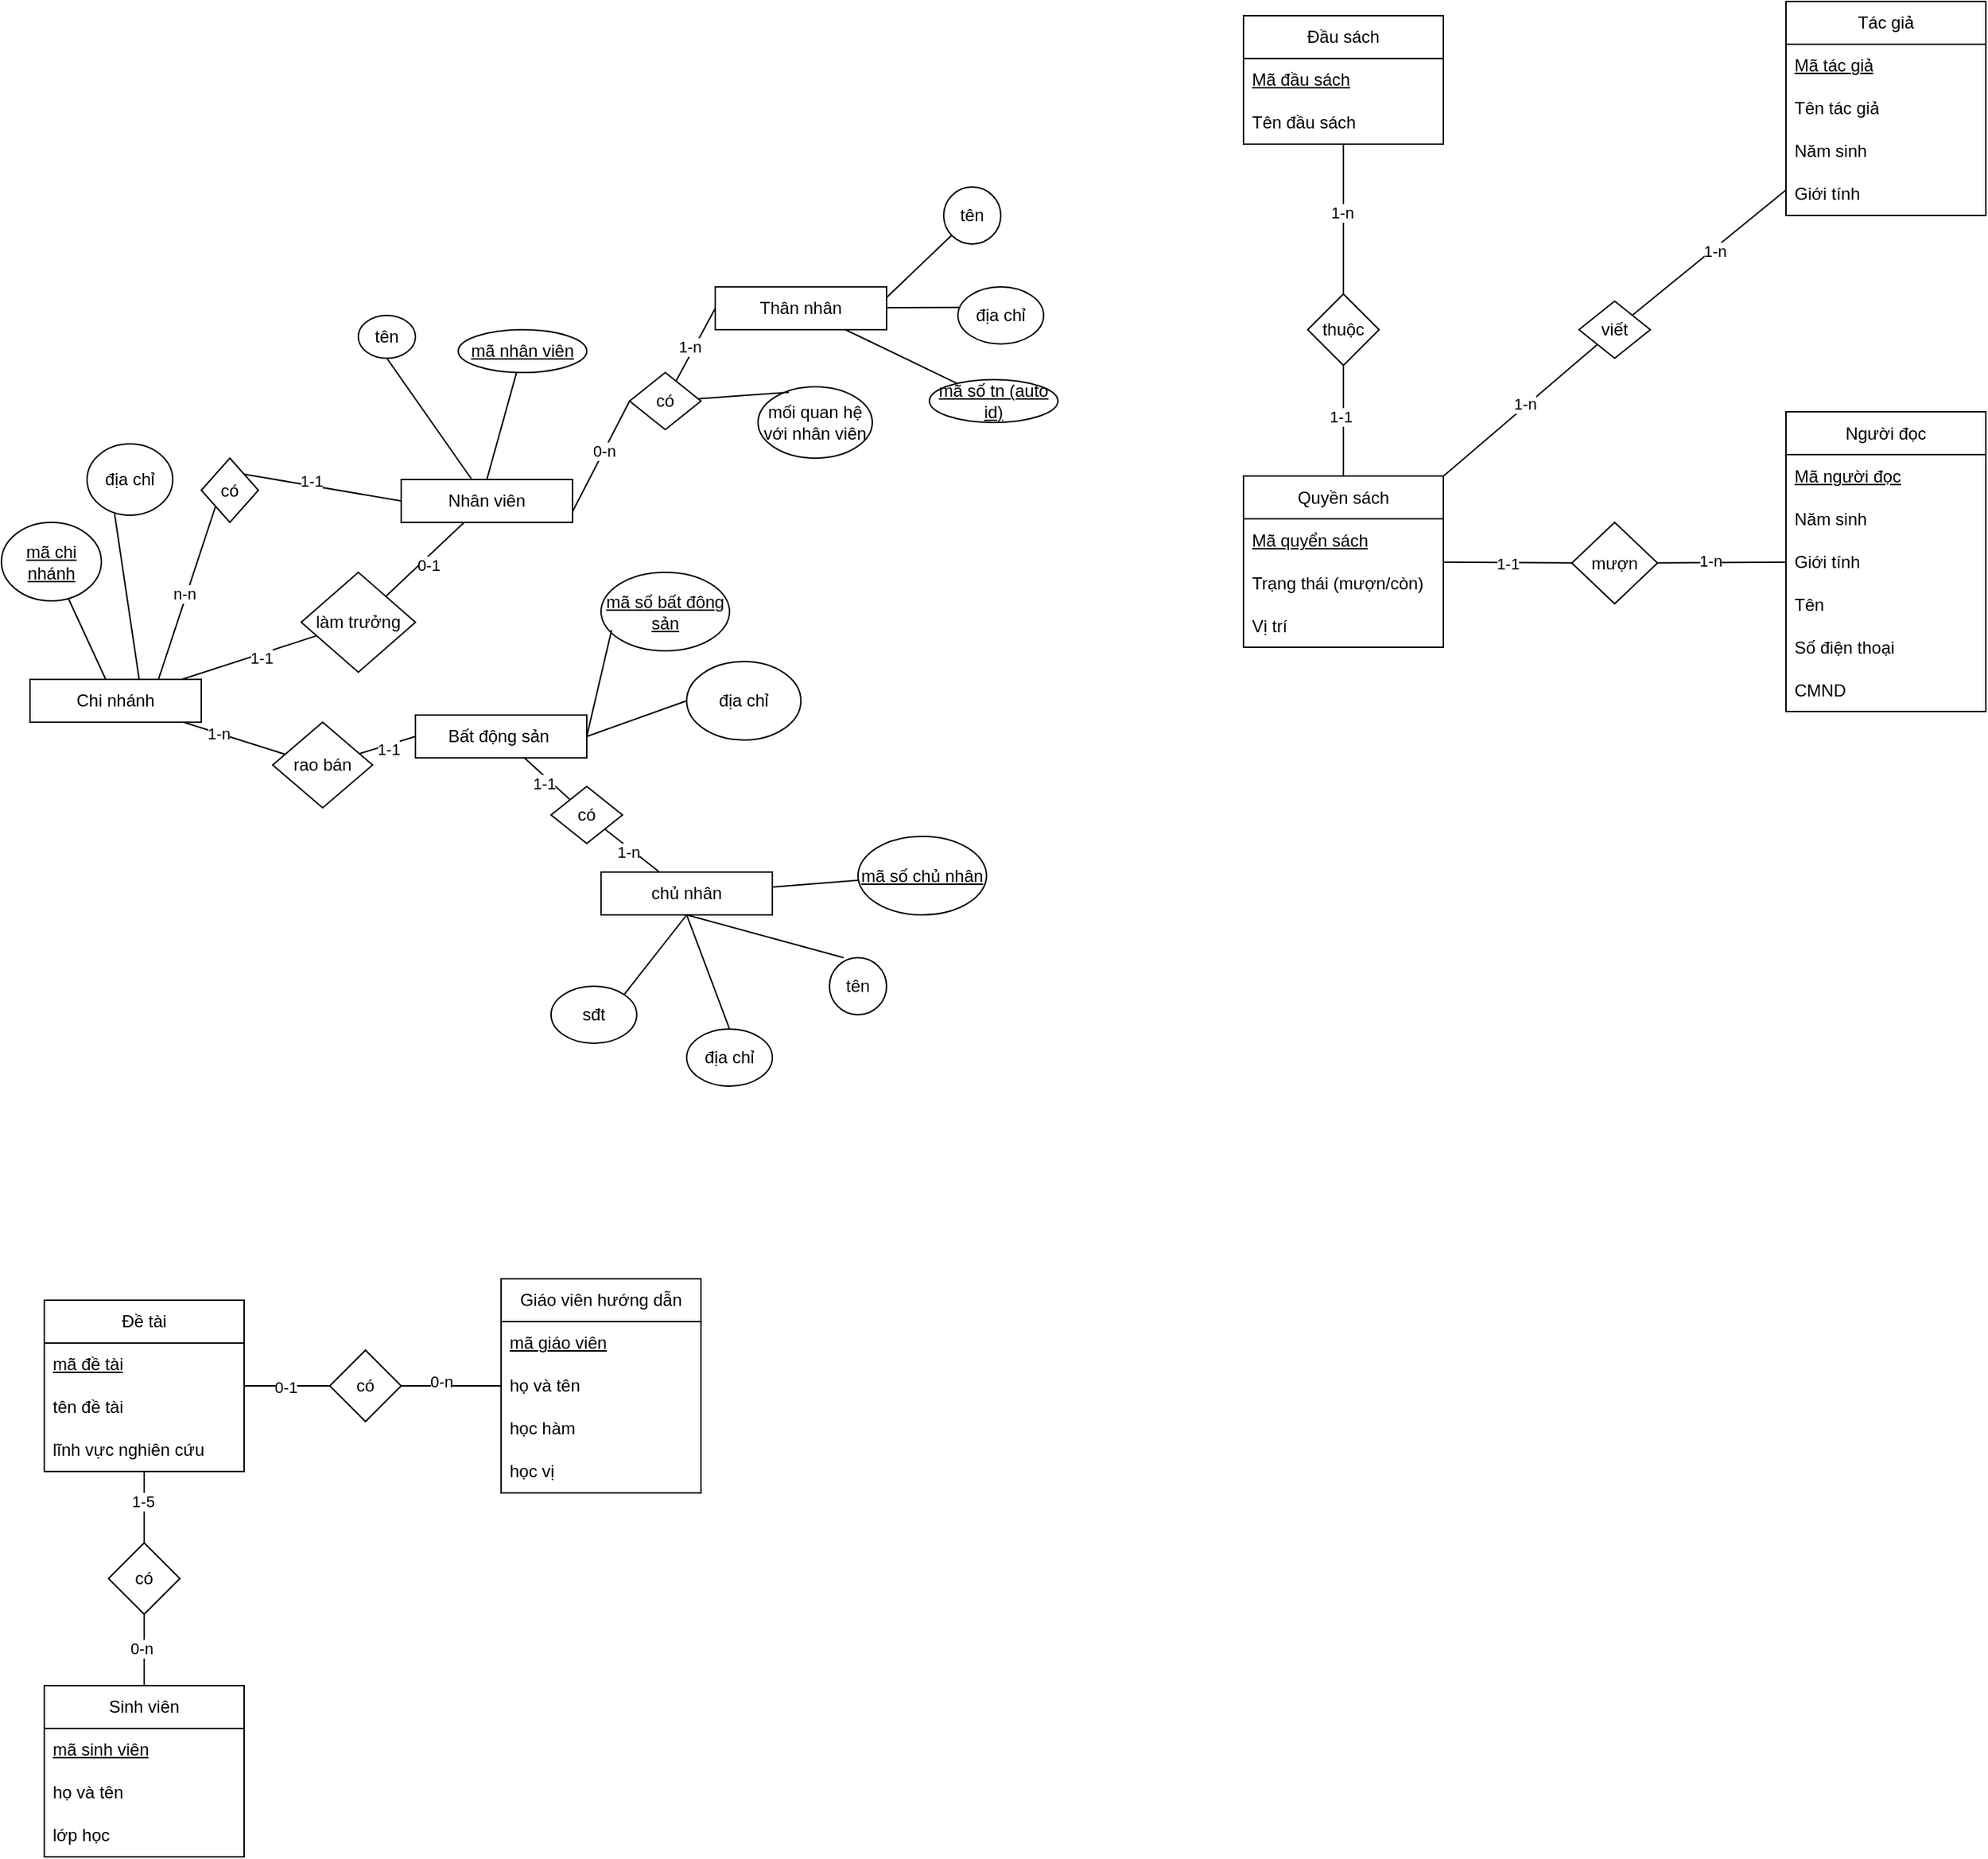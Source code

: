 <mxfile version="26.0.4">
  <diagram name="Page-1" id="yaJmCxUXA4rCr9JQ8foh">
    <mxGraphModel dx="2453" dy="1473" grid="1" gridSize="10" guides="1" tooltips="1" connect="1" arrows="1" fold="1" page="0" pageScale="1" pageWidth="850" pageHeight="1100" math="0" shadow="0">
      <root>
        <mxCell id="0" />
        <mxCell id="1" parent="0" />
        <mxCell id="kn9OcYIsBigCMdOipjAs-10" value="Chi nhánh" style="rounded=0;whiteSpace=wrap;html=1;" parent="1" vertex="1">
          <mxGeometry x="30" y="505" width="120" height="30" as="geometry" />
        </mxCell>
        <mxCell id="kn9OcYIsBigCMdOipjAs-11" value="Nhân viên" style="rounded=0;whiteSpace=wrap;html=1;" parent="1" vertex="1">
          <mxGeometry x="290" y="365" width="120" height="30" as="geometry" />
        </mxCell>
        <mxCell id="kn9OcYIsBigCMdOipjAs-12" value="Bất động sản&amp;nbsp;" style="rounded=0;whiteSpace=wrap;html=1;" parent="1" vertex="1">
          <mxGeometry x="300" y="530" width="120" height="30" as="geometry" />
        </mxCell>
        <mxCell id="kn9OcYIsBigCMdOipjAs-13" value="&lt;u&gt;mã chi nhánh&lt;/u&gt;" style="ellipse;whiteSpace=wrap;html=1;" parent="1" vertex="1">
          <mxGeometry x="10" y="395" width="70" height="55" as="geometry" />
        </mxCell>
        <mxCell id="kn9OcYIsBigCMdOipjAs-14" value="rao bán" style="rhombus;whiteSpace=wrap;html=1;" parent="1" vertex="1">
          <mxGeometry x="200" y="535" width="70" height="60" as="geometry" />
        </mxCell>
        <mxCell id="kn9OcYIsBigCMdOipjAs-15" value="" style="endArrow=none;html=1;rounded=0;" parent="1" source="kn9OcYIsBigCMdOipjAs-13" target="kn9OcYIsBigCMdOipjAs-10" edge="1">
          <mxGeometry width="50" height="50" relative="1" as="geometry">
            <mxPoint x="100" y="575" as="sourcePoint" />
            <mxPoint x="150" y="525" as="targetPoint" />
          </mxGeometry>
        </mxCell>
        <mxCell id="kn9OcYIsBigCMdOipjAs-18" value="" style="endArrow=none;html=1;rounded=0;entryX=0.125;entryY=0.375;entryDx=0;entryDy=0;entryPerimeter=0;" parent="1" source="kn9OcYIsBigCMdOipjAs-10" target="kn9OcYIsBigCMdOipjAs-14" edge="1">
          <mxGeometry width="50" height="50" relative="1" as="geometry">
            <mxPoint x="180" y="525" as="sourcePoint" />
            <mxPoint x="200" y="475" as="targetPoint" />
          </mxGeometry>
        </mxCell>
        <mxCell id="kn9OcYIsBigCMdOipjAs-83" value="1-n" style="edgeLabel;html=1;align=center;verticalAlign=middle;resizable=0;points=[];" parent="kn9OcYIsBigCMdOipjAs-18" vertex="1" connectable="0">
          <mxGeometry x="-0.329" relative="1" as="geometry">
            <mxPoint as="offset" />
          </mxGeometry>
        </mxCell>
        <mxCell id="kn9OcYIsBigCMdOipjAs-19" value="" style="endArrow=none;html=1;rounded=0;entryX=0;entryY=0.5;entryDx=0;entryDy=0;" parent="1" source="kn9OcYIsBigCMdOipjAs-14" target="kn9OcYIsBigCMdOipjAs-12" edge="1">
          <mxGeometry width="50" height="50" relative="1" as="geometry">
            <mxPoint x="160" y="541" as="sourcePoint" />
            <mxPoint x="240" y="555" as="targetPoint" />
          </mxGeometry>
        </mxCell>
        <mxCell id="kn9OcYIsBigCMdOipjAs-20" value="1-1" style="edgeLabel;html=1;align=center;verticalAlign=middle;resizable=0;points=[];" parent="kn9OcYIsBigCMdOipjAs-19" vertex="1" connectable="0">
          <mxGeometry x="-0.053" y="-3" relative="1" as="geometry">
            <mxPoint as="offset" />
          </mxGeometry>
        </mxCell>
        <mxCell id="kn9OcYIsBigCMdOipjAs-24" value="có" style="rhombus;whiteSpace=wrap;html=1;" parent="1" vertex="1">
          <mxGeometry x="150" y="350" width="40" height="45" as="geometry" />
        </mxCell>
        <mxCell id="kn9OcYIsBigCMdOipjAs-25" value="" style="endArrow=none;html=1;rounded=0;entryX=0;entryY=1;entryDx=0;entryDy=0;exitX=0.75;exitY=0;exitDx=0;exitDy=0;" parent="1" source="kn9OcYIsBigCMdOipjAs-10" target="kn9OcYIsBigCMdOipjAs-24" edge="1">
          <mxGeometry width="50" height="50" relative="1" as="geometry">
            <mxPoint x="160" y="541" as="sourcePoint" />
            <mxPoint x="240" y="555" as="targetPoint" />
          </mxGeometry>
        </mxCell>
        <mxCell id="kn9OcYIsBigCMdOipjAs-27" value="&lt;div&gt;&lt;br&gt;&lt;/div&gt;&lt;div&gt;&lt;br&gt;&lt;/div&gt;" style="edgeLabel;html=1;align=center;verticalAlign=middle;resizable=0;points=[];" parent="kn9OcYIsBigCMdOipjAs-25" vertex="1" connectable="0">
          <mxGeometry x="-0.07" y="4" relative="1" as="geometry">
            <mxPoint as="offset" />
          </mxGeometry>
        </mxCell>
        <mxCell id="kn9OcYIsBigCMdOipjAs-82" value="n-n" style="edgeLabel;html=1;align=center;verticalAlign=middle;resizable=0;points=[];" parent="kn9OcYIsBigCMdOipjAs-25" vertex="1" connectable="0">
          <mxGeometry x="-0.024" y="2" relative="1" as="geometry">
            <mxPoint as="offset" />
          </mxGeometry>
        </mxCell>
        <mxCell id="kn9OcYIsBigCMdOipjAs-31" value="&lt;u&gt;mã số bất đông&lt;br&gt;sản&lt;/u&gt;" style="ellipse;whiteSpace=wrap;html=1;" parent="1" vertex="1">
          <mxGeometry x="430" y="430" width="90" height="55" as="geometry" />
        </mxCell>
        <mxCell id="kn9OcYIsBigCMdOipjAs-32" value="" style="endArrow=none;html=1;rounded=0;entryX=1;entryY=0.5;entryDx=0;entryDy=0;exitX=0.082;exitY=0.736;exitDx=0;exitDy=0;exitPerimeter=0;" parent="1" source="kn9OcYIsBigCMdOipjAs-31" target="kn9OcYIsBigCMdOipjAs-12" edge="1">
          <mxGeometry width="50" height="50" relative="1" as="geometry">
            <mxPoint x="88" y="425" as="sourcePoint" />
            <mxPoint x="98" y="515" as="targetPoint" />
          </mxGeometry>
        </mxCell>
        <mxCell id="kn9OcYIsBigCMdOipjAs-33" value="địa chỉ" style="ellipse;whiteSpace=wrap;html=1;" parent="1" vertex="1">
          <mxGeometry x="490" y="492.5" width="80" height="55" as="geometry" />
        </mxCell>
        <mxCell id="kn9OcYIsBigCMdOipjAs-34" value="" style="endArrow=none;html=1;rounded=0;entryX=1;entryY=0.5;entryDx=0;entryDy=0;exitX=0;exitY=0.5;exitDx=0;exitDy=0;" parent="1" source="kn9OcYIsBigCMdOipjAs-33" target="kn9OcYIsBigCMdOipjAs-12" edge="1">
          <mxGeometry width="50" height="50" relative="1" as="geometry">
            <mxPoint x="587" y="510" as="sourcePoint" />
            <mxPoint x="530" y="565" as="targetPoint" />
          </mxGeometry>
        </mxCell>
        <mxCell id="kn9OcYIsBigCMdOipjAs-35" value="địa chỉ" style="ellipse;whiteSpace=wrap;html=1;" parent="1" vertex="1">
          <mxGeometry x="70" y="340" width="60" height="50" as="geometry" />
        </mxCell>
        <mxCell id="kn9OcYIsBigCMdOipjAs-36" value="" style="endArrow=none;html=1;rounded=0;exitX=0.321;exitY=0.979;exitDx=0;exitDy=0;exitPerimeter=0;entryX=0.638;entryY=0.017;entryDx=0;entryDy=0;entryPerimeter=0;" parent="1" source="kn9OcYIsBigCMdOipjAs-35" target="kn9OcYIsBigCMdOipjAs-10" edge="1">
          <mxGeometry width="50" height="50" relative="1" as="geometry">
            <mxPoint x="88" y="425" as="sourcePoint" />
            <mxPoint x="90" y="495" as="targetPoint" />
          </mxGeometry>
        </mxCell>
        <mxCell id="kn9OcYIsBigCMdOipjAs-38" value="" style="endArrow=none;html=1;rounded=0;exitX=1;exitY=0;exitDx=0;exitDy=0;entryX=0;entryY=0.5;entryDx=0;entryDy=0;" parent="1" source="kn9OcYIsBigCMdOipjAs-24" target="kn9OcYIsBigCMdOipjAs-11" edge="1">
          <mxGeometry width="50" height="50" relative="1" as="geometry">
            <mxPoint x="166" y="404" as="sourcePoint" />
            <mxPoint x="117" y="516" as="targetPoint" />
          </mxGeometry>
        </mxCell>
        <mxCell id="kn9OcYIsBigCMdOipjAs-46" value="1-1" style="edgeLabel;html=1;align=center;verticalAlign=middle;resizable=0;points=[];" parent="kn9OcYIsBigCMdOipjAs-38" vertex="1" connectable="0">
          <mxGeometry x="-0.159" y="3" relative="1" as="geometry">
            <mxPoint as="offset" />
          </mxGeometry>
        </mxCell>
        <mxCell id="kn9OcYIsBigCMdOipjAs-40" value="có" style="rhombus;whiteSpace=wrap;html=1;" parent="1" vertex="1">
          <mxGeometry x="450" y="290" width="50" height="40" as="geometry" />
        </mxCell>
        <mxCell id="kn9OcYIsBigCMdOipjAs-41" value="" style="endArrow=none;html=1;rounded=0;exitX=0;exitY=0.5;exitDx=0;exitDy=0;entryX=1;entryY=0.75;entryDx=0;entryDy=0;" parent="1" source="kn9OcYIsBigCMdOipjAs-40" target="kn9OcYIsBigCMdOipjAs-11" edge="1">
          <mxGeometry width="50" height="50" relative="1" as="geometry">
            <mxPoint x="253" y="430" as="sourcePoint" />
            <mxPoint x="350" y="380" as="targetPoint" />
          </mxGeometry>
        </mxCell>
        <mxCell id="kn9OcYIsBigCMdOipjAs-60" value="0-n" style="edgeLabel;html=1;align=center;verticalAlign=middle;resizable=0;points=[];" parent="kn9OcYIsBigCMdOipjAs-41" vertex="1" connectable="0">
          <mxGeometry x="-0.108" relative="1" as="geometry">
            <mxPoint as="offset" />
          </mxGeometry>
        </mxCell>
        <mxCell id="kn9OcYIsBigCMdOipjAs-43" value="Thân nhân" style="rounded=0;whiteSpace=wrap;html=1;" parent="1" vertex="1">
          <mxGeometry x="510" y="230" width="120" height="30" as="geometry" />
        </mxCell>
        <mxCell id="kn9OcYIsBigCMdOipjAs-44" value="" style="endArrow=none;html=1;rounded=0;exitX=0;exitY=0.5;exitDx=0;exitDy=0;" parent="1" source="kn9OcYIsBigCMdOipjAs-43" target="kn9OcYIsBigCMdOipjAs-40" edge="1">
          <mxGeometry width="50" height="50" relative="1" as="geometry">
            <mxPoint x="670" y="306" as="sourcePoint" />
            <mxPoint x="600" y="344" as="targetPoint" />
          </mxGeometry>
        </mxCell>
        <mxCell id="kn9OcYIsBigCMdOipjAs-61" value="1-n" style="edgeLabel;html=1;align=center;verticalAlign=middle;resizable=0;points=[];" parent="kn9OcYIsBigCMdOipjAs-44" vertex="1" connectable="0">
          <mxGeometry x="0.099" y="-3" relative="1" as="geometry">
            <mxPoint as="offset" />
          </mxGeometry>
        </mxCell>
        <mxCell id="kn9OcYIsBigCMdOipjAs-48" value="địa chỉ" style="ellipse;whiteSpace=wrap;html=1;" parent="1" vertex="1">
          <mxGeometry x="680" y="230" width="60" height="40" as="geometry" />
        </mxCell>
        <mxCell id="kn9OcYIsBigCMdOipjAs-49" value="tên" style="ellipse;whiteSpace=wrap;html=1;" parent="1" vertex="1">
          <mxGeometry x="670" y="160" width="40" height="40" as="geometry" />
        </mxCell>
        <mxCell id="kn9OcYIsBigCMdOipjAs-50" value="mối quan hệ với nhân viên" style="ellipse;whiteSpace=wrap;html=1;" parent="1" vertex="1">
          <mxGeometry x="540" y="300" width="80" height="50" as="geometry" />
        </mxCell>
        <mxCell id="kn9OcYIsBigCMdOipjAs-51" value="" style="endArrow=none;html=1;rounded=0;entryX=1;entryY=0.25;entryDx=0;entryDy=0;" parent="1" source="kn9OcYIsBigCMdOipjAs-49" target="kn9OcYIsBigCMdOipjAs-43" edge="1">
          <mxGeometry width="50" height="50" relative="1" as="geometry">
            <mxPoint x="670" y="190" as="sourcePoint" />
            <mxPoint x="613" y="245" as="targetPoint" />
          </mxGeometry>
        </mxCell>
        <mxCell id="kn9OcYIsBigCMdOipjAs-52" value="" style="endArrow=none;html=1;rounded=0;exitX=0.019;exitY=0.358;exitDx=0;exitDy=0;exitPerimeter=0;" parent="1" source="kn9OcYIsBigCMdOipjAs-48" target="kn9OcYIsBigCMdOipjAs-43" edge="1">
          <mxGeometry width="50" height="50" relative="1" as="geometry">
            <mxPoint x="690" y="214" as="sourcePoint" />
            <mxPoint x="640" y="250" as="targetPoint" />
          </mxGeometry>
        </mxCell>
        <mxCell id="kn9OcYIsBigCMdOipjAs-53" value="" style="endArrow=none;html=1;rounded=0;exitX=0.269;exitY=0.077;exitDx=0;exitDy=0;exitPerimeter=0;" parent="1" source="kn9OcYIsBigCMdOipjAs-50" target="kn9OcYIsBigCMdOipjAs-40" edge="1">
          <mxGeometry width="50" height="50" relative="1" as="geometry">
            <mxPoint x="692" y="260" as="sourcePoint" />
            <mxPoint x="640" y="255" as="targetPoint" />
          </mxGeometry>
        </mxCell>
        <mxCell id="kn9OcYIsBigCMdOipjAs-54" value="tên" style="ellipse;whiteSpace=wrap;html=1;" parent="1" vertex="1">
          <mxGeometry x="260" y="250" width="40" height="30" as="geometry" />
        </mxCell>
        <mxCell id="kn9OcYIsBigCMdOipjAs-55" value="" style="endArrow=none;html=1;rounded=0;exitX=0.5;exitY=1;exitDx=0;exitDy=0;" parent="1" source="kn9OcYIsBigCMdOipjAs-54" target="kn9OcYIsBigCMdOipjAs-11" edge="1">
          <mxGeometry width="50" height="50" relative="1" as="geometry">
            <mxPoint x="166" y="404" as="sourcePoint" />
            <mxPoint x="320" y="360" as="targetPoint" />
          </mxGeometry>
        </mxCell>
        <mxCell id="kn9OcYIsBigCMdOipjAs-56" value="&lt;u&gt;mã nhân viên&lt;/u&gt;" style="ellipse;whiteSpace=wrap;html=1;" parent="1" vertex="1">
          <mxGeometry x="330" y="260" width="90" height="30" as="geometry" />
        </mxCell>
        <mxCell id="kn9OcYIsBigCMdOipjAs-57" value="" style="endArrow=none;html=1;rounded=0;entryX=0.5;entryY=0;entryDx=0;entryDy=0;" parent="1" source="kn9OcYIsBigCMdOipjAs-56" target="kn9OcYIsBigCMdOipjAs-11" edge="1">
          <mxGeometry width="50" height="50" relative="1" as="geometry">
            <mxPoint x="290" y="290" as="sourcePoint" />
            <mxPoint x="350" y="375" as="targetPoint" />
          </mxGeometry>
        </mxCell>
        <mxCell id="kn9OcYIsBigCMdOipjAs-58" value="có" style="rhombus;whiteSpace=wrap;html=1;" parent="1" vertex="1">
          <mxGeometry x="395" y="580" width="50" height="40" as="geometry" />
        </mxCell>
        <mxCell id="kn9OcYIsBigCMdOipjAs-59" value="" style="endArrow=none;html=1;rounded=0;" parent="1" source="kn9OcYIsBigCMdOipjAs-12" target="kn9OcYIsBigCMdOipjAs-58" edge="1">
          <mxGeometry width="50" height="50" relative="1" as="geometry">
            <mxPoint x="445" y="570" as="sourcePoint" />
            <mxPoint x="530" y="565" as="targetPoint" />
          </mxGeometry>
        </mxCell>
        <mxCell id="kn9OcYIsBigCMdOipjAs-62" value="1-1" style="edgeLabel;html=1;align=center;verticalAlign=middle;resizable=0;points=[];" parent="kn9OcYIsBigCMdOipjAs-59" vertex="1" connectable="0">
          <mxGeometry x="-0.0" y="-4" relative="1" as="geometry">
            <mxPoint as="offset" />
          </mxGeometry>
        </mxCell>
        <mxCell id="kn9OcYIsBigCMdOipjAs-63" value="chủ nhân" style="rounded=0;whiteSpace=wrap;html=1;" parent="1" vertex="1">
          <mxGeometry x="430" y="640" width="120" height="30" as="geometry" />
        </mxCell>
        <mxCell id="kn9OcYIsBigCMdOipjAs-64" value="" style="endArrow=none;html=1;rounded=0;" parent="1" source="kn9OcYIsBigCMdOipjAs-58" target="kn9OcYIsBigCMdOipjAs-63" edge="1">
          <mxGeometry width="50" height="50" relative="1" as="geometry">
            <mxPoint x="455" y="580" as="sourcePoint" />
            <mxPoint x="397" y="630" as="targetPoint" />
          </mxGeometry>
        </mxCell>
        <mxCell id="kn9OcYIsBigCMdOipjAs-66" value="1-n" style="edgeLabel;html=1;align=center;verticalAlign=middle;resizable=0;points=[];" parent="kn9OcYIsBigCMdOipjAs-64" vertex="1" connectable="0">
          <mxGeometry x="-0.081" y="-3" relative="1" as="geometry">
            <mxPoint as="offset" />
          </mxGeometry>
        </mxCell>
        <mxCell id="kn9OcYIsBigCMdOipjAs-67" value="tên" style="ellipse;whiteSpace=wrap;html=1;" parent="1" vertex="1">
          <mxGeometry x="590" y="700" width="40" height="40" as="geometry" />
        </mxCell>
        <mxCell id="kn9OcYIsBigCMdOipjAs-68" value="địa chỉ" style="ellipse;whiteSpace=wrap;html=1;" parent="1" vertex="1">
          <mxGeometry x="490" y="750" width="60" height="40" as="geometry" />
        </mxCell>
        <mxCell id="kn9OcYIsBigCMdOipjAs-69" value="sđt" style="ellipse;whiteSpace=wrap;html=1;" parent="1" vertex="1">
          <mxGeometry x="395" y="720" width="60" height="40" as="geometry" />
        </mxCell>
        <mxCell id="kn9OcYIsBigCMdOipjAs-70" value="" style="endArrow=none;html=1;rounded=0;entryX=0.5;entryY=1;entryDx=0;entryDy=0;exitX=0.25;exitY=0;exitDx=0;exitDy=0;exitPerimeter=0;" parent="1" source="kn9OcYIsBigCMdOipjAs-67" target="kn9OcYIsBigCMdOipjAs-63" edge="1">
          <mxGeometry width="50" height="50" relative="1" as="geometry">
            <mxPoint x="580" y="608" as="sourcePoint" />
            <mxPoint x="530" y="565" as="targetPoint" />
          </mxGeometry>
        </mxCell>
        <mxCell id="kn9OcYIsBigCMdOipjAs-71" value="" style="endArrow=none;html=1;rounded=0;entryX=0.5;entryY=1;entryDx=0;entryDy=0;exitX=0.5;exitY=0;exitDx=0;exitDy=0;" parent="1" source="kn9OcYIsBigCMdOipjAs-68" target="kn9OcYIsBigCMdOipjAs-63" edge="1">
          <mxGeometry width="50" height="50" relative="1" as="geometry">
            <mxPoint x="360" y="770" as="sourcePoint" />
            <mxPoint x="300" y="730" as="targetPoint" />
          </mxGeometry>
        </mxCell>
        <mxCell id="kn9OcYIsBigCMdOipjAs-72" value="" style="endArrow=none;html=1;rounded=0;entryX=0.5;entryY=1;entryDx=0;entryDy=0;exitX=1;exitY=0;exitDx=0;exitDy=0;" parent="1" source="kn9OcYIsBigCMdOipjAs-69" target="kn9OcYIsBigCMdOipjAs-63" edge="1">
          <mxGeometry width="50" height="50" relative="1" as="geometry">
            <mxPoint x="290" y="760" as="sourcePoint" />
            <mxPoint x="300" y="730" as="targetPoint" />
          </mxGeometry>
        </mxCell>
        <mxCell id="kn9OcYIsBigCMdOipjAs-74" value="làm trưởng" style="rhombus;whiteSpace=wrap;html=1;" parent="1" vertex="1">
          <mxGeometry x="220" y="430" width="80" height="70" as="geometry" />
        </mxCell>
        <mxCell id="kn9OcYIsBigCMdOipjAs-75" value="" style="endArrow=none;html=1;rounded=0;" parent="1" source="kn9OcYIsBigCMdOipjAs-74" target="kn9OcYIsBigCMdOipjAs-11" edge="1">
          <mxGeometry width="50" height="50" relative="1" as="geometry">
            <mxPoint x="190" y="371" as="sourcePoint" />
            <mxPoint x="300" y="390" as="targetPoint" />
          </mxGeometry>
        </mxCell>
        <mxCell id="kn9OcYIsBigCMdOipjAs-79" value="0-1" style="edgeLabel;html=1;align=center;verticalAlign=middle;resizable=0;points=[];" parent="kn9OcYIsBigCMdOipjAs-75" vertex="1" connectable="0">
          <mxGeometry x="-0.027" y="-4" relative="1" as="geometry">
            <mxPoint as="offset" />
          </mxGeometry>
        </mxCell>
        <mxCell id="kn9OcYIsBigCMdOipjAs-77" value="" style="endArrow=none;html=1;rounded=0;" parent="1" source="kn9OcYIsBigCMdOipjAs-74" target="kn9OcYIsBigCMdOipjAs-10" edge="1">
          <mxGeometry width="50" height="50" relative="1" as="geometry">
            <mxPoint x="289" y="457" as="sourcePoint" />
            <mxPoint x="344" y="405" as="targetPoint" />
          </mxGeometry>
        </mxCell>
        <mxCell id="kn9OcYIsBigCMdOipjAs-78" value="1-1" style="edgeLabel;html=1;align=center;verticalAlign=middle;resizable=0;points=[];" parent="kn9OcYIsBigCMdOipjAs-77" vertex="1" connectable="0">
          <mxGeometry x="-0.159" y="3" relative="1" as="geometry">
            <mxPoint as="offset" />
          </mxGeometry>
        </mxCell>
        <mxCell id="kn9OcYIsBigCMdOipjAs-80" value="&lt;u&gt;mã số chủ nhân&lt;/u&gt;" style="ellipse;whiteSpace=wrap;html=1;" parent="1" vertex="1">
          <mxGeometry x="610" y="615" width="90" height="55" as="geometry" />
        </mxCell>
        <mxCell id="kn9OcYIsBigCMdOipjAs-81" value="" style="endArrow=none;html=1;rounded=0;" parent="1" source="kn9OcYIsBigCMdOipjAs-80" target="kn9OcYIsBigCMdOipjAs-63" edge="1">
          <mxGeometry width="50" height="50" relative="1" as="geometry">
            <mxPoint x="610" y="710" as="sourcePoint" />
            <mxPoint x="500" y="680" as="targetPoint" />
          </mxGeometry>
        </mxCell>
        <mxCell id="kn9OcYIsBigCMdOipjAs-84" value="&lt;u&gt;mã số tn (auto id)&lt;/u&gt;" style="ellipse;whiteSpace=wrap;html=1;" parent="1" vertex="1">
          <mxGeometry x="660" y="295" width="90" height="30" as="geometry" />
        </mxCell>
        <mxCell id="kn9OcYIsBigCMdOipjAs-85" value="" style="endArrow=none;html=1;rounded=0;" parent="1" source="kn9OcYIsBigCMdOipjAs-84" target="kn9OcYIsBigCMdOipjAs-43" edge="1">
          <mxGeometry width="50" height="50" relative="1" as="geometry">
            <mxPoint x="691" y="254" as="sourcePoint" />
            <mxPoint x="640" y="255" as="targetPoint" />
          </mxGeometry>
        </mxCell>
        <mxCell id="T-1A6PaUoCYP1PUCDdtC-7" value="Đề tài" style="swimlane;fontStyle=0;childLayout=stackLayout;horizontal=1;startSize=30;horizontalStack=0;resizeParent=1;resizeParentMax=0;resizeLast=0;collapsible=1;marginBottom=0;whiteSpace=wrap;html=1;" vertex="1" parent="1">
          <mxGeometry x="40" y="940" width="140" height="120" as="geometry" />
        </mxCell>
        <mxCell id="T-1A6PaUoCYP1PUCDdtC-8" value="&lt;u&gt;mã đề tài&lt;/u&gt;" style="text;strokeColor=none;fillColor=none;align=left;verticalAlign=middle;spacingLeft=4;spacingRight=4;overflow=hidden;points=[[0,0.5],[1,0.5]];portConstraint=eastwest;rotatable=0;whiteSpace=wrap;html=1;" vertex="1" parent="T-1A6PaUoCYP1PUCDdtC-7">
          <mxGeometry y="30" width="140" height="30" as="geometry" />
        </mxCell>
        <mxCell id="T-1A6PaUoCYP1PUCDdtC-9" value="tên đề tài" style="text;strokeColor=none;fillColor=none;align=left;verticalAlign=middle;spacingLeft=4;spacingRight=4;overflow=hidden;points=[[0,0.5],[1,0.5]];portConstraint=eastwest;rotatable=0;whiteSpace=wrap;html=1;" vertex="1" parent="T-1A6PaUoCYP1PUCDdtC-7">
          <mxGeometry y="60" width="140" height="30" as="geometry" />
        </mxCell>
        <mxCell id="T-1A6PaUoCYP1PUCDdtC-10" value="lĩnh vực nghiên cứu" style="text;strokeColor=none;fillColor=none;align=left;verticalAlign=middle;spacingLeft=4;spacingRight=4;overflow=hidden;points=[[0,0.5],[1,0.5]];portConstraint=eastwest;rotatable=0;whiteSpace=wrap;html=1;" vertex="1" parent="T-1A6PaUoCYP1PUCDdtC-7">
          <mxGeometry y="90" width="140" height="30" as="geometry" />
        </mxCell>
        <mxCell id="T-1A6PaUoCYP1PUCDdtC-11" value="có" style="rhombus;whiteSpace=wrap;html=1;" vertex="1" parent="1">
          <mxGeometry x="240" y="975" width="50" height="50" as="geometry" />
        </mxCell>
        <mxCell id="T-1A6PaUoCYP1PUCDdtC-12" value="" style="endArrow=none;html=1;rounded=0;" edge="1" parent="1" source="T-1A6PaUoCYP1PUCDdtC-7" target="T-1A6PaUoCYP1PUCDdtC-11">
          <mxGeometry width="50" height="50" relative="1" as="geometry">
            <mxPoint x="200" y="960" as="sourcePoint" />
            <mxPoint x="250" y="910" as="targetPoint" />
          </mxGeometry>
        </mxCell>
        <mxCell id="T-1A6PaUoCYP1PUCDdtC-20" value="0-1" style="edgeLabel;html=1;align=center;verticalAlign=middle;resizable=0;points=[];" vertex="1" connectable="0" parent="T-1A6PaUoCYP1PUCDdtC-12">
          <mxGeometry x="-0.056" y="-1" relative="1" as="geometry">
            <mxPoint as="offset" />
          </mxGeometry>
        </mxCell>
        <mxCell id="T-1A6PaUoCYP1PUCDdtC-13" value="Giáo viên hướng dẫn" style="swimlane;fontStyle=0;childLayout=stackLayout;horizontal=1;startSize=30;horizontalStack=0;resizeParent=1;resizeParentMax=0;resizeLast=0;collapsible=1;marginBottom=0;whiteSpace=wrap;html=1;" vertex="1" parent="1">
          <mxGeometry x="360" y="925" width="140" height="150" as="geometry" />
        </mxCell>
        <mxCell id="T-1A6PaUoCYP1PUCDdtC-14" value="&lt;u&gt;mã giáo viên&lt;/u&gt;" style="text;strokeColor=none;fillColor=none;align=left;verticalAlign=middle;spacingLeft=4;spacingRight=4;overflow=hidden;points=[[0,0.5],[1,0.5]];portConstraint=eastwest;rotatable=0;whiteSpace=wrap;html=1;" vertex="1" parent="T-1A6PaUoCYP1PUCDdtC-13">
          <mxGeometry y="30" width="140" height="30" as="geometry" />
        </mxCell>
        <mxCell id="T-1A6PaUoCYP1PUCDdtC-15" value="họ và tên&amp;nbsp;" style="text;strokeColor=none;fillColor=none;align=left;verticalAlign=middle;spacingLeft=4;spacingRight=4;overflow=hidden;points=[[0,0.5],[1,0.5]];portConstraint=eastwest;rotatable=0;whiteSpace=wrap;html=1;" vertex="1" parent="T-1A6PaUoCYP1PUCDdtC-13">
          <mxGeometry y="60" width="140" height="30" as="geometry" />
        </mxCell>
        <mxCell id="T-1A6PaUoCYP1PUCDdtC-29" value="học hàm" style="text;strokeColor=none;fillColor=none;align=left;verticalAlign=middle;spacingLeft=4;spacingRight=4;overflow=hidden;points=[[0,0.5],[1,0.5]];portConstraint=eastwest;rotatable=0;whiteSpace=wrap;html=1;" vertex="1" parent="T-1A6PaUoCYP1PUCDdtC-13">
          <mxGeometry y="90" width="140" height="30" as="geometry" />
        </mxCell>
        <mxCell id="T-1A6PaUoCYP1PUCDdtC-30" value="học vị" style="text;strokeColor=none;fillColor=none;align=left;verticalAlign=middle;spacingLeft=4;spacingRight=4;overflow=hidden;points=[[0,0.5],[1,0.5]];portConstraint=eastwest;rotatable=0;whiteSpace=wrap;html=1;" vertex="1" parent="T-1A6PaUoCYP1PUCDdtC-13">
          <mxGeometry y="120" width="140" height="30" as="geometry" />
        </mxCell>
        <mxCell id="T-1A6PaUoCYP1PUCDdtC-19" value="" style="endArrow=none;html=1;rounded=0;" edge="1" parent="1" source="T-1A6PaUoCYP1PUCDdtC-13" target="T-1A6PaUoCYP1PUCDdtC-11">
          <mxGeometry width="50" height="50" relative="1" as="geometry">
            <mxPoint x="140" y="1015" as="sourcePoint" />
            <mxPoint x="252" y="1023" as="targetPoint" />
          </mxGeometry>
        </mxCell>
        <mxCell id="T-1A6PaUoCYP1PUCDdtC-21" value="0-n" style="edgeLabel;html=1;align=center;verticalAlign=middle;resizable=0;points=[];" vertex="1" connectable="0" parent="T-1A6PaUoCYP1PUCDdtC-19">
          <mxGeometry x="0.208" y="-3" relative="1" as="geometry">
            <mxPoint as="offset" />
          </mxGeometry>
        </mxCell>
        <mxCell id="T-1A6PaUoCYP1PUCDdtC-31" value="Sinh viên" style="swimlane;fontStyle=0;childLayout=stackLayout;horizontal=1;startSize=30;horizontalStack=0;resizeParent=1;resizeParentMax=0;resizeLast=0;collapsible=1;marginBottom=0;whiteSpace=wrap;html=1;" vertex="1" parent="1">
          <mxGeometry x="40" y="1210" width="140" height="120" as="geometry" />
        </mxCell>
        <mxCell id="T-1A6PaUoCYP1PUCDdtC-32" value="&lt;u&gt;mã sinh viên&lt;/u&gt;" style="text;strokeColor=none;fillColor=none;align=left;verticalAlign=middle;spacingLeft=4;spacingRight=4;overflow=hidden;points=[[0,0.5],[1,0.5]];portConstraint=eastwest;rotatable=0;whiteSpace=wrap;html=1;" vertex="1" parent="T-1A6PaUoCYP1PUCDdtC-31">
          <mxGeometry y="30" width="140" height="30" as="geometry" />
        </mxCell>
        <mxCell id="T-1A6PaUoCYP1PUCDdtC-33" value="họ và tên" style="text;strokeColor=none;fillColor=none;align=left;verticalAlign=middle;spacingLeft=4;spacingRight=4;overflow=hidden;points=[[0,0.5],[1,0.5]];portConstraint=eastwest;rotatable=0;whiteSpace=wrap;html=1;" vertex="1" parent="T-1A6PaUoCYP1PUCDdtC-31">
          <mxGeometry y="60" width="140" height="30" as="geometry" />
        </mxCell>
        <mxCell id="T-1A6PaUoCYP1PUCDdtC-34" value="lớp học" style="text;strokeColor=none;fillColor=none;align=left;verticalAlign=middle;spacingLeft=4;spacingRight=4;overflow=hidden;points=[[0,0.5],[1,0.5]];portConstraint=eastwest;rotatable=0;whiteSpace=wrap;html=1;" vertex="1" parent="T-1A6PaUoCYP1PUCDdtC-31">
          <mxGeometry y="90" width="140" height="30" as="geometry" />
        </mxCell>
        <mxCell id="T-1A6PaUoCYP1PUCDdtC-35" value="có" style="rhombus;whiteSpace=wrap;html=1;" vertex="1" parent="1">
          <mxGeometry x="85" y="1110" width="50" height="50" as="geometry" />
        </mxCell>
        <mxCell id="T-1A6PaUoCYP1PUCDdtC-36" value="" style="endArrow=none;html=1;rounded=0;" edge="1" parent="1" source="T-1A6PaUoCYP1PUCDdtC-35" target="T-1A6PaUoCYP1PUCDdtC-7">
          <mxGeometry width="50" height="50" relative="1" as="geometry">
            <mxPoint x="200" y="1190" as="sourcePoint" />
            <mxPoint x="250" y="1140" as="targetPoint" />
          </mxGeometry>
        </mxCell>
        <mxCell id="T-1A6PaUoCYP1PUCDdtC-40" value="1-5" style="edgeLabel;html=1;align=center;verticalAlign=middle;resizable=0;points=[];" vertex="1" connectable="0" parent="T-1A6PaUoCYP1PUCDdtC-36">
          <mxGeometry x="0.177" y="1" relative="1" as="geometry">
            <mxPoint as="offset" />
          </mxGeometry>
        </mxCell>
        <mxCell id="T-1A6PaUoCYP1PUCDdtC-37" value="" style="endArrow=none;html=1;rounded=0;" edge="1" parent="1" source="T-1A6PaUoCYP1PUCDdtC-35" target="T-1A6PaUoCYP1PUCDdtC-31">
          <mxGeometry width="50" height="50" relative="1" as="geometry">
            <mxPoint x="260" y="1190" as="sourcePoint" />
            <mxPoint x="310" y="1140" as="targetPoint" />
          </mxGeometry>
        </mxCell>
        <mxCell id="T-1A6PaUoCYP1PUCDdtC-41" value="0-n" style="edgeLabel;html=1;align=center;verticalAlign=middle;resizable=0;points=[];" vertex="1" connectable="0" parent="T-1A6PaUoCYP1PUCDdtC-37">
          <mxGeometry x="-0.083" y="-2" relative="1" as="geometry">
            <mxPoint y="1" as="offset" />
          </mxGeometry>
        </mxCell>
        <mxCell id="T-1A6PaUoCYP1PUCDdtC-42" value="Đầu sách" style="swimlane;fontStyle=0;childLayout=stackLayout;horizontal=1;startSize=30;horizontalStack=0;resizeParent=1;resizeParentMax=0;resizeLast=0;collapsible=1;marginBottom=0;whiteSpace=wrap;html=1;" vertex="1" parent="1">
          <mxGeometry x="880" y="40" width="140" height="90" as="geometry" />
        </mxCell>
        <mxCell id="T-1A6PaUoCYP1PUCDdtC-43" value="&lt;u&gt;Mã đầu sách&lt;/u&gt;" style="text;strokeColor=none;fillColor=none;align=left;verticalAlign=middle;spacingLeft=4;spacingRight=4;overflow=hidden;points=[[0,0.5],[1,0.5]];portConstraint=eastwest;rotatable=0;whiteSpace=wrap;html=1;" vertex="1" parent="T-1A6PaUoCYP1PUCDdtC-42">
          <mxGeometry y="30" width="140" height="30" as="geometry" />
        </mxCell>
        <mxCell id="T-1A6PaUoCYP1PUCDdtC-44" value="Tên đầu sách" style="text;strokeColor=none;fillColor=none;align=left;verticalAlign=middle;spacingLeft=4;spacingRight=4;overflow=hidden;points=[[0,0.5],[1,0.5]];portConstraint=eastwest;rotatable=0;whiteSpace=wrap;html=1;" vertex="1" parent="T-1A6PaUoCYP1PUCDdtC-42">
          <mxGeometry y="60" width="140" height="30" as="geometry" />
        </mxCell>
        <mxCell id="T-1A6PaUoCYP1PUCDdtC-46" value="Tác giả" style="swimlane;fontStyle=0;childLayout=stackLayout;horizontal=1;startSize=30;horizontalStack=0;resizeParent=1;resizeParentMax=0;resizeLast=0;collapsible=1;marginBottom=0;whiteSpace=wrap;html=1;" vertex="1" parent="1">
          <mxGeometry x="1260" y="30" width="140" height="150" as="geometry" />
        </mxCell>
        <mxCell id="T-1A6PaUoCYP1PUCDdtC-47" value="&lt;u&gt;Mã tác giả&lt;/u&gt;" style="text;strokeColor=none;fillColor=none;align=left;verticalAlign=middle;spacingLeft=4;spacingRight=4;overflow=hidden;points=[[0,0.5],[1,0.5]];portConstraint=eastwest;rotatable=0;whiteSpace=wrap;html=1;" vertex="1" parent="T-1A6PaUoCYP1PUCDdtC-46">
          <mxGeometry y="30" width="140" height="30" as="geometry" />
        </mxCell>
        <mxCell id="T-1A6PaUoCYP1PUCDdtC-48" value="Tên tác giả" style="text;strokeColor=none;fillColor=none;align=left;verticalAlign=middle;spacingLeft=4;spacingRight=4;overflow=hidden;points=[[0,0.5],[1,0.5]];portConstraint=eastwest;rotatable=0;whiteSpace=wrap;html=1;" vertex="1" parent="T-1A6PaUoCYP1PUCDdtC-46">
          <mxGeometry y="60" width="140" height="30" as="geometry" />
        </mxCell>
        <mxCell id="T-1A6PaUoCYP1PUCDdtC-49" value="Năm sinh" style="text;strokeColor=none;fillColor=none;align=left;verticalAlign=middle;spacingLeft=4;spacingRight=4;overflow=hidden;points=[[0,0.5],[1,0.5]];portConstraint=eastwest;rotatable=0;whiteSpace=wrap;html=1;" vertex="1" parent="T-1A6PaUoCYP1PUCDdtC-46">
          <mxGeometry y="90" width="140" height="30" as="geometry" />
        </mxCell>
        <mxCell id="T-1A6PaUoCYP1PUCDdtC-50" value="Giới tính" style="text;strokeColor=none;fillColor=none;align=left;verticalAlign=middle;spacingLeft=4;spacingRight=4;overflow=hidden;points=[[0,0.5],[1,0.5]];portConstraint=eastwest;rotatable=0;whiteSpace=wrap;html=1;" vertex="1" parent="T-1A6PaUoCYP1PUCDdtC-46">
          <mxGeometry y="120" width="140" height="30" as="geometry" />
        </mxCell>
        <mxCell id="T-1A6PaUoCYP1PUCDdtC-51" value="Quyền sách" style="swimlane;fontStyle=0;childLayout=stackLayout;horizontal=1;startSize=30;horizontalStack=0;resizeParent=1;resizeParentMax=0;resizeLast=0;collapsible=1;marginBottom=0;whiteSpace=wrap;html=1;" vertex="1" parent="1">
          <mxGeometry x="880" y="362.5" width="140" height="120" as="geometry" />
        </mxCell>
        <mxCell id="T-1A6PaUoCYP1PUCDdtC-52" value="&lt;u&gt;Mã quyển sách&lt;/u&gt;" style="text;strokeColor=none;fillColor=none;align=left;verticalAlign=middle;spacingLeft=4;spacingRight=4;overflow=hidden;points=[[0,0.5],[1,0.5]];portConstraint=eastwest;rotatable=0;whiteSpace=wrap;html=1;" vertex="1" parent="T-1A6PaUoCYP1PUCDdtC-51">
          <mxGeometry y="30" width="140" height="30" as="geometry" />
        </mxCell>
        <mxCell id="T-1A6PaUoCYP1PUCDdtC-53" value="Trạng thái (mượn/còn)" style="text;strokeColor=none;fillColor=none;align=left;verticalAlign=middle;spacingLeft=4;spacingRight=4;overflow=hidden;points=[[0,0.5],[1,0.5]];portConstraint=eastwest;rotatable=0;whiteSpace=wrap;html=1;" vertex="1" parent="T-1A6PaUoCYP1PUCDdtC-51">
          <mxGeometry y="60" width="140" height="30" as="geometry" />
        </mxCell>
        <mxCell id="T-1A6PaUoCYP1PUCDdtC-54" value="Vị trí" style="text;strokeColor=none;fillColor=none;align=left;verticalAlign=middle;spacingLeft=4;spacingRight=4;overflow=hidden;points=[[0,0.5],[1,0.5]];portConstraint=eastwest;rotatable=0;whiteSpace=wrap;html=1;" vertex="1" parent="T-1A6PaUoCYP1PUCDdtC-51">
          <mxGeometry y="90" width="140" height="30" as="geometry" />
        </mxCell>
        <mxCell id="T-1A6PaUoCYP1PUCDdtC-55" value="Người đọc" style="swimlane;fontStyle=0;childLayout=stackLayout;horizontal=1;startSize=30;horizontalStack=0;resizeParent=1;resizeParentMax=0;resizeLast=0;collapsible=1;marginBottom=0;whiteSpace=wrap;html=1;" vertex="1" parent="1">
          <mxGeometry x="1260" y="317.5" width="140" height="210" as="geometry" />
        </mxCell>
        <mxCell id="T-1A6PaUoCYP1PUCDdtC-56" value="&lt;u&gt;Mã người đọc&lt;/u&gt;" style="text;strokeColor=none;fillColor=none;align=left;verticalAlign=middle;spacingLeft=4;spacingRight=4;overflow=hidden;points=[[0,0.5],[1,0.5]];portConstraint=eastwest;rotatable=0;whiteSpace=wrap;html=1;" vertex="1" parent="T-1A6PaUoCYP1PUCDdtC-55">
          <mxGeometry y="30" width="140" height="30" as="geometry" />
        </mxCell>
        <mxCell id="T-1A6PaUoCYP1PUCDdtC-57" value="Năm sinh" style="text;strokeColor=none;fillColor=none;align=left;verticalAlign=middle;spacingLeft=4;spacingRight=4;overflow=hidden;points=[[0,0.5],[1,0.5]];portConstraint=eastwest;rotatable=0;whiteSpace=wrap;html=1;" vertex="1" parent="T-1A6PaUoCYP1PUCDdtC-55">
          <mxGeometry y="60" width="140" height="30" as="geometry" />
        </mxCell>
        <mxCell id="T-1A6PaUoCYP1PUCDdtC-59" value="G&lt;span style=&quot;color: rgba(0, 0, 0, 0); font-family: monospace; font-size: 0px; text-wrap-mode: nowrap;&quot;&gt;%3CmxGraphModel%3E%3Croot%3E%3CmxCell%20id%3D%220%22%2F%3E%3CmxCell%20id%3D%221%22%20parent%3D%220%22%2F%3E%3CmxCell%20id%3D%222%22%20value%3D%22T%C3%AAn%20t%C3%A1c%20gi%E1%BA%A3%22%20style%3D%22text%3BstrokeColor%3Dnone%3BfillColor%3Dnone%3Balign%3Dleft%3BverticalAlign%3Dmiddle%3BspacingLeft%3D4%3BspacingRight%3D4%3Boverflow%3Dhidden%3Bpoints%3D%5B%5B0%2C0.5%5D%2C%5B1%2C0.5%5D%5D%3BportConstraint%3Deastwest%3Brotatable%3D0%3BwhiteSpace%3Dwrap%3Bhtml%3D1%3B%22%20vertex%3D%221%22%20parent%3D%221%22%3E%3CmxGeometry%20x%3D%221120%22%20y%3D%22410%22%20width%3D%22140%22%20height%3D%2230%22%20as%3D%22geometry%22%2F%3E%3C%2FmxCell%3E%3C%2Froot%3E%3C%2FmxGraphModel%3E&lt;/span&gt;&lt;span style=&quot;color: rgba(0, 0, 0, 0); font-family: monospace; font-size: 0px; text-wrap-mode: nowrap;&quot;&gt;%3CmxGraphModel%3E%3Croot%3E%3CmxCell%20id%3D%220%22%2F%3E%3CmxCell%20id%3D%221%22%20parent%3D%220%22%2F%3E%3CmxCell%20id%3D%222%22%20value%3D%22T%C3%AAn%20t%C3%A1c%20gi%E1%BA%A3%22%20style%3D%22text%3BstrokeColor%3Dnone%3BfillColor%3Dnone%3Balign%3Dleft%3BverticalAlign%3Dmiddle%3BspacingLeft%3D4%3BspacingRight%3D4%3Boverflow%3Dhidden%3Bpoints%3D%5B%5B0%2C0.5%5D%2C%5B1%2C0.5%5D%5D%3BportConstraint%3Deastwest%3Brotatable%3D0%3BwhiteSpace%3Dwrap%3Bhtml%3D1%3B%22%20vertex%3D%221%22%20parent%3D%221%22%3E%3CmxGeometry%20x%3D%221120%22%20y%3D%22410%22%20width%3D%22140%22%20height%3D%2230%22%20as%3D%22geometry%22%2F%3E%3C%2FmxCell%3E%3C%2Froot%3E%3C%2FmxGraphModel%3E&lt;/span&gt;iới tính&amp;nbsp;" style="text;strokeColor=none;fillColor=none;align=left;verticalAlign=middle;spacingLeft=4;spacingRight=4;overflow=hidden;points=[[0,0.5],[1,0.5]];portConstraint=eastwest;rotatable=0;whiteSpace=wrap;html=1;" vertex="1" parent="T-1A6PaUoCYP1PUCDdtC-55">
          <mxGeometry y="90" width="140" height="30" as="geometry" />
        </mxCell>
        <mxCell id="T-1A6PaUoCYP1PUCDdtC-60" value="Tên&amp;nbsp;" style="text;strokeColor=none;fillColor=none;align=left;verticalAlign=middle;spacingLeft=4;spacingRight=4;overflow=hidden;points=[[0,0.5],[1,0.5]];portConstraint=eastwest;rotatable=0;whiteSpace=wrap;html=1;" vertex="1" parent="T-1A6PaUoCYP1PUCDdtC-55">
          <mxGeometry y="120" width="140" height="30" as="geometry" />
        </mxCell>
        <mxCell id="T-1A6PaUoCYP1PUCDdtC-61" value="Số điện thoại&lt;span style=&quot;color: rgba(0, 0, 0, 0); font-family: monospace; font-size: 0px; text-wrap-mode: nowrap;&quot;&gt;%3CmxGraphModel%3E%3Croot%3E%3CmxCell%20id%3D%220%22%2F%3E%3CmxCell%20id%3D%221%22%20parent%3D%220%22%2F%3E%3CmxCell%20id%3D%222%22%20value%3D%22G%26lt%3Bspan%20style%3D%26quot%3Bcolor%3A%20rgba(0%2C%200%2C%200%2C%200)%3B%20font-family%3A%20monospace%3B%20font-size%3A%200px%3B%20text-wrap-mode%3A%20nowrap%3B%26quot%3B%26gt%3B%253CmxGraphModel%253E%253Croot%253E%253CmxCell%2520id%253D%25220%2522%252F%253E%253CmxCell%2520id%253D%25221%2522%2520parent%253D%25220%2522%252F%253E%253CmxCell%2520id%253D%25222%2522%2520value%253D%2522T%25C3%25AAn%2520t%25C3%25A1c%2520gi%25E1%25BA%25A3%2522%2520style%253D%2522text%253BstrokeColor%253Dnone%253BfillColor%253Dnone%253Balign%253Dleft%253BverticalAlign%253Dmiddle%253BspacingLeft%253D4%253BspacingRight%253D4%253Boverflow%253Dhidden%253Bpoints%253D%255B%255B0%252C0.5%255D%252C%255B1%252C0.5%255D%255D%253BportConstraint%253Deastwest%253Brotatable%253D0%253BwhiteSpace%253Dwrap%253Bhtml%253D1%253B%2522%2520vertex%253D%25221%2522%2520parent%253D%25221%2522%253E%253CmxGeometry%2520x%253D%25221120%2522%2520y%253D%2522410%2522%2520width%253D%2522140%2522%2520height%253D%252230%2522%2520as%253D%2522geometry%2522%252F%253E%253C%252FmxCell%253E%253C%252Froot%253E%253C%252FmxGraphModel%253E%26lt%3B%2Fspan%26gt%3B%26lt%3Bspan%20style%3D%26quot%3Bcolor%3A%20rgba(0%2C%200%2C%200%2C%200)%3B%20font-family%3A%20monospace%3B%20font-size%3A%200px%3B%20text-wrap-mode%3A%20nowrap%3B%26quot%3B%26gt%3B%253CmxGraphModel%253E%253Croot%253E%253CmxCell%2520id%253D%25220%2522%252F%253E%253CmxCell%2520id%253D%25221%2522%2520parent%253D%25220%2522%252F%253E%253CmxCell%2520id%253D%25222%2522%2520value%253D%2522T%25C3%25AAn%2520t%25C3%25A1c%2520gi%25E1%25BA%25A3%2522%2520style%253D%2522text%253BstrokeColor%253Dnone%253BfillColor%253Dnone%253Balign%253Dleft%253BverticalAlign%253Dmiddle%253BspacingLeft%253D4%253BspacingRight%253D4%253Boverflow%253Dhidden%253Bpoints%253D%255B%255B0%252C0.5%255D%252C%255B1%252C0.5%255D%255D%253BportConstraint%253Deastwest%253Brotatable%253D0%253BwhiteSpace%253Dwrap%253Bhtml%253D1%253B%2522%2520vertex%253D%25221%2522%2520parent%253D%25221%2522%253E%253CmxGeometry%2520x%253D%25221120%2522%2520y%253D%2522410%2522%2520width%253D%2522140%2522%2520height%253D%252230%2522%2520as%253D%2522geometry%2522%252F%253E%253C%252FmxCell%253E%253C%252Froot%253E%253C%252FmxGraphModel%253E%26lt%3B%2Fspan%26gt%3Bi%E1%BB%9Bi%20t%C3%ADnh%26amp%3Bnbsp%3B%22%20style%3D%22text%3BstrokeColor%3Dnone%3BfillColor%3Dnone%3Balign%3Dleft%3BverticalAlign%3Dmiddle%3BspacingLeft%3D4%3BspacingRight%3D4%3Boverflow%3Dhidden%3Bpoints%3D%5B%5B0%2C0.5%5D%2C%5B1%2C0.5%5D%5D%3BportConstraint%3Deastwest%3Brotatable%3D0%3BwhiteSpace%3Dwrap%3Bhtml%3D1%3B%22%20vertex%3D%221%22%20parent%3D%221%22%3E%3CmxGeometry%20x%3D%221120%22%20y%3D%22640%22%20width%3D%22140%22%20height%3D%2230%22%20as%3D%22geometry%22%2F%3E%3C%2FmxCell%3E%3C%2Froot%3E%3C%2FmxGraphModel%3E&lt;/span&gt;" style="text;strokeColor=none;fillColor=none;align=left;verticalAlign=middle;spacingLeft=4;spacingRight=4;overflow=hidden;points=[[0,0.5],[1,0.5]];portConstraint=eastwest;rotatable=0;whiteSpace=wrap;html=1;" vertex="1" parent="T-1A6PaUoCYP1PUCDdtC-55">
          <mxGeometry y="150" width="140" height="30" as="geometry" />
        </mxCell>
        <mxCell id="T-1A6PaUoCYP1PUCDdtC-58" value="CMND" style="text;strokeColor=none;fillColor=none;align=left;verticalAlign=middle;spacingLeft=4;spacingRight=4;overflow=hidden;points=[[0,0.5],[1,0.5]];portConstraint=eastwest;rotatable=0;whiteSpace=wrap;html=1;" vertex="1" parent="T-1A6PaUoCYP1PUCDdtC-55">
          <mxGeometry y="180" width="140" height="30" as="geometry" />
        </mxCell>
        <mxCell id="T-1A6PaUoCYP1PUCDdtC-64" value="mượn" style="rhombus;whiteSpace=wrap;html=1;" vertex="1" parent="1">
          <mxGeometry x="1110" y="395" width="60" height="57" as="geometry" />
        </mxCell>
        <mxCell id="T-1A6PaUoCYP1PUCDdtC-65" value="" style="endArrow=none;html=1;rounded=0;" edge="1" parent="1" source="T-1A6PaUoCYP1PUCDdtC-51" target="T-1A6PaUoCYP1PUCDdtC-64">
          <mxGeometry width="50" height="50" relative="1" as="geometry">
            <mxPoint x="1120" y="310" as="sourcePoint" />
            <mxPoint x="1170" y="260" as="targetPoint" />
          </mxGeometry>
        </mxCell>
        <mxCell id="T-1A6PaUoCYP1PUCDdtC-69" value="1-1" style="edgeLabel;html=1;align=center;verticalAlign=middle;resizable=0;points=[];" vertex="1" connectable="0" parent="T-1A6PaUoCYP1PUCDdtC-65">
          <mxGeometry x="-0.009" y="-1" relative="1" as="geometry">
            <mxPoint as="offset" />
          </mxGeometry>
        </mxCell>
        <mxCell id="T-1A6PaUoCYP1PUCDdtC-67" value="" style="endArrow=none;html=1;rounded=0;" edge="1" parent="1" source="T-1A6PaUoCYP1PUCDdtC-64" target="T-1A6PaUoCYP1PUCDdtC-55">
          <mxGeometry width="50" height="50" relative="1" as="geometry">
            <mxPoint x="1170" y="330" as="sourcePoint" />
            <mxPoint x="1220" y="280" as="targetPoint" />
          </mxGeometry>
        </mxCell>
        <mxCell id="T-1A6PaUoCYP1PUCDdtC-68" value="1-n" style="edgeLabel;html=1;align=center;verticalAlign=middle;resizable=0;points=[];" vertex="1" connectable="0" parent="T-1A6PaUoCYP1PUCDdtC-67">
          <mxGeometry x="-0.18" y="1" relative="1" as="geometry">
            <mxPoint as="offset" />
          </mxGeometry>
        </mxCell>
        <mxCell id="T-1A6PaUoCYP1PUCDdtC-70" value="viết" style="rhombus;whiteSpace=wrap;html=1;" vertex="1" parent="1">
          <mxGeometry x="1115" y="240" width="50" height="40" as="geometry" />
        </mxCell>
        <mxCell id="T-1A6PaUoCYP1PUCDdtC-71" value="" style="endArrow=none;html=1;rounded=0;" edge="1" parent="1" source="T-1A6PaUoCYP1PUCDdtC-51" target="T-1A6PaUoCYP1PUCDdtC-70">
          <mxGeometry width="50" height="50" relative="1" as="geometry">
            <mxPoint x="1090" y="370" as="sourcePoint" />
            <mxPoint x="1140" y="320" as="targetPoint" />
          </mxGeometry>
        </mxCell>
        <mxCell id="T-1A6PaUoCYP1PUCDdtC-73" value="1-n" style="edgeLabel;html=1;align=center;verticalAlign=middle;resizable=0;points=[];" vertex="1" connectable="0" parent="T-1A6PaUoCYP1PUCDdtC-71">
          <mxGeometry x="0.067" y="2" relative="1" as="geometry">
            <mxPoint as="offset" />
          </mxGeometry>
        </mxCell>
        <mxCell id="T-1A6PaUoCYP1PUCDdtC-72" value="" style="endArrow=none;html=1;rounded=0;" edge="1" parent="1" source="T-1A6PaUoCYP1PUCDdtC-46" target="T-1A6PaUoCYP1PUCDdtC-70">
          <mxGeometry width="50" height="50" relative="1" as="geometry">
            <mxPoint x="1016" y="373" as="sourcePoint" />
            <mxPoint x="1139" y="241" as="targetPoint" />
          </mxGeometry>
        </mxCell>
        <mxCell id="T-1A6PaUoCYP1PUCDdtC-74" value="1-n" style="edgeLabel;html=1;align=center;verticalAlign=middle;resizable=0;points=[];" vertex="1" connectable="0" parent="T-1A6PaUoCYP1PUCDdtC-72">
          <mxGeometry x="-0.056" y="1" relative="1" as="geometry">
            <mxPoint as="offset" />
          </mxGeometry>
        </mxCell>
        <mxCell id="T-1A6PaUoCYP1PUCDdtC-75" value="thuộc" style="rhombus;whiteSpace=wrap;html=1;" vertex="1" parent="1">
          <mxGeometry x="925" y="235" width="50" height="50" as="geometry" />
        </mxCell>
        <mxCell id="T-1A6PaUoCYP1PUCDdtC-76" value="" style="endArrow=none;html=1;rounded=0;" edge="1" parent="1" source="T-1A6PaUoCYP1PUCDdtC-75" target="T-1A6PaUoCYP1PUCDdtC-51">
          <mxGeometry width="50" height="50" relative="1" as="geometry">
            <mxPoint x="1070" y="200" as="sourcePoint" />
            <mxPoint x="1120" y="150" as="targetPoint" />
          </mxGeometry>
        </mxCell>
        <mxCell id="T-1A6PaUoCYP1PUCDdtC-78" value="1-1" style="edgeLabel;html=1;align=center;verticalAlign=middle;resizable=0;points=[];" vertex="1" connectable="0" parent="T-1A6PaUoCYP1PUCDdtC-76">
          <mxGeometry x="-0.089" y="-2" relative="1" as="geometry">
            <mxPoint as="offset" />
          </mxGeometry>
        </mxCell>
        <mxCell id="T-1A6PaUoCYP1PUCDdtC-77" value="" style="endArrow=none;html=1;rounded=0;" edge="1" parent="1" source="T-1A6PaUoCYP1PUCDdtC-42" target="T-1A6PaUoCYP1PUCDdtC-75">
          <mxGeometry width="50" height="50" relative="1" as="geometry">
            <mxPoint x="1020" y="202" as="sourcePoint" />
            <mxPoint x="1020" y="280" as="targetPoint" />
          </mxGeometry>
        </mxCell>
        <mxCell id="T-1A6PaUoCYP1PUCDdtC-80" value="1-n" style="edgeLabel;html=1;align=center;verticalAlign=middle;resizable=0;points=[];" vertex="1" connectable="0" parent="T-1A6PaUoCYP1PUCDdtC-77">
          <mxGeometry x="-0.082" y="-1" relative="1" as="geometry">
            <mxPoint as="offset" />
          </mxGeometry>
        </mxCell>
      </root>
    </mxGraphModel>
  </diagram>
</mxfile>
